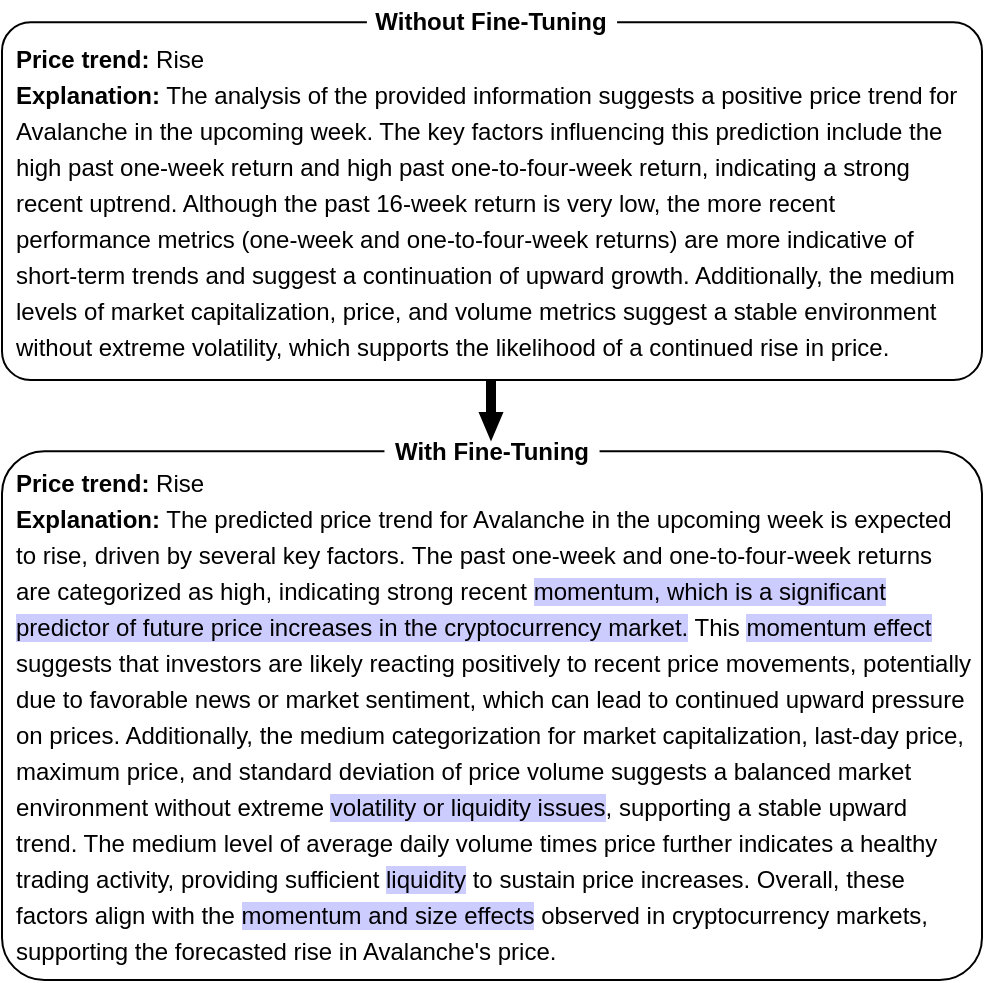 <mxfile version="24.7.17">
  <diagram name="Page-1" id="-c1_lCrLUVeaLovK_KLw">
    <mxGraphModel dx="954" dy="633" grid="1" gridSize="10" guides="1" tooltips="1" connect="1" arrows="1" fold="1" page="1" pageScale="1" pageWidth="3000" pageHeight="3000" math="0" shadow="0">
      <root>
        <mxCell id="0" />
        <mxCell id="1" parent="0" />
        <mxCell id="EgnboBhH1mPVYbVk5sjr-14" value="" style="group;whiteSpace=wrap;html=1;" vertex="1" connectable="0" parent="1">
          <mxGeometry x="260" y="200" width="490" height="190" as="geometry" />
        </mxCell>
        <mxCell id="EgnboBhH1mPVYbVk5sjr-12" value="&lt;p style=&quot;line-height: 150%; margin-right: 5px; margin-left: 5px;&quot;&gt;&lt;b&gt;Price trend:&lt;/b&gt; Rise&lt;br&gt;&lt;b&gt;Explanation:&lt;/b&gt; The analysis of the provided information suggests a positive price trend for Avalanche in the upcoming week. The key factors influencing this prediction include the high past one-week return and high past one-to-four-week return, indicating a strong recent uptrend. Although the past 16-week return is very low, the more recent performance metrics (one-week and one-to-four-week returns) are more indicative of short-term trends and suggest a continuation of upward growth. Additionally, the medium levels of market capitalization, price, and volume metrics suggest a stable environment without extreme volatility, which supports the likelihood of a continued rise in price.&lt;/p&gt;" style="rounded=1;arcSize=8;whiteSpace=wrap;align=left;html=1;" vertex="1" parent="EgnboBhH1mPVYbVk5sjr-14">
          <mxGeometry y="11.176" width="490.0" height="178.824" as="geometry" />
        </mxCell>
        <mxCell id="EgnboBhH1mPVYbVk5sjr-13" value="Without Fine-Tuning" style="text;html=1;align=center;verticalAlign=middle;whiteSpace=wrap;rounded=0;fontStyle=1;fillColor=default;" vertex="1" parent="EgnboBhH1mPVYbVk5sjr-14">
          <mxGeometry x="182.447" width="125.106" height="22.353" as="geometry" />
        </mxCell>
        <mxCell id="EgnboBhH1mPVYbVk5sjr-15" value="" style="group;whiteSpace=wrap;html=1;flipH=1;" vertex="1" connectable="0" parent="1">
          <mxGeometry x="260" y="410" width="490" height="280" as="geometry" />
        </mxCell>
        <mxCell id="EgnboBhH1mPVYbVk5sjr-16" value="&lt;p style=&quot;margin: 0cm 5px; font-family: Calibri, sans-serif; line-height: 150%;&quot; class=&quot;MsoNormal&quot;&gt;&lt;font style=&quot;font-size: 12px;&quot;&gt;&lt;b style=&quot;&quot;&gt;Price trend:&lt;/b&gt; Rise&lt;/font&gt;&lt;/p&gt;&lt;p style=&quot;margin: 0px 5px 0cm; font-family: Calibri, sans-serif; line-height: 150%;&quot; class=&quot;MsoNormal&quot;&gt;&lt;font style=&quot;font-size: 12px;&quot;&gt;&lt;b style=&quot;&quot;&gt;Explanation:&lt;/b&gt; The predicted price trend for Avalanche in the upcoming week is expected to rise, driven by several key factors. The past one-week and one-to-four-week returns are categorized as high, indicating strong recent &lt;span style=&quot;background-color: rgb(204, 204, 255);&quot;&gt;momentum, which is a significant predictor of future price increases in the cryptocurrency market.&lt;/span&gt; This &lt;span style=&quot;background-color: rgb(204, 204, 255);&quot;&gt;momentum effect&lt;/span&gt; suggests that investors are likely reacting positively to recent price movements, potentially due to favorable news or market sentiment, which can lead to continued upward pressure on prices. Additionally, the medium categorization for market capitalization, last-day price, maximum price, and standard deviation of price volume suggests a balanced market environment without extreme &lt;span style=&quot;background-color: rgb(204, 204, 255);&quot;&gt;volatility or liquidity issues&lt;/span&gt;, supporting a stable upward trend. The medium level of average daily volume times price further indicates a healthy trading activity, providing sufficient &lt;span style=&quot;background-color: rgb(204, 204, 255);&quot;&gt;liquidity&lt;/span&gt; to sustain price increases. Overall, these factors align with the &lt;span style=&quot;background-color: rgb(204, 204, 255);&quot;&gt;momentum and size effects&lt;/span&gt; observed in cryptocurrency markets, supporting the forecasted rise in Avalanche&#39;s price.&lt;/font&gt;&lt;/p&gt;" style="rounded=1;arcSize=8;whiteSpace=wrap;align=left;html=1;" vertex="1" parent="EgnboBhH1mPVYbVk5sjr-15">
          <mxGeometry y="15.652" width="490" height="264.348" as="geometry" />
        </mxCell>
        <mxCell id="EgnboBhH1mPVYbVk5sjr-17" value="With Fine-Tuning" style="text;html=1;align=center;verticalAlign=middle;whiteSpace=wrap;rounded=0;fontStyle=1;fillColor=default;" vertex="1" parent="EgnboBhH1mPVYbVk5sjr-15">
          <mxGeometry x="191.23" width="107.55" height="31.29" as="geometry" />
        </mxCell>
        <mxCell id="EgnboBhH1mPVYbVk5sjr-19" value="" style="shape=flexArrow;endArrow=classic;html=1;rounded=0;endWidth=6;endSize=4;width=4;fillColor=#000000;" edge="1" parent="1">
          <mxGeometry width="50" height="50" relative="1" as="geometry">
            <mxPoint x="504.5" y="390" as="sourcePoint" />
            <mxPoint x="504.5" y="420" as="targetPoint" />
          </mxGeometry>
        </mxCell>
      </root>
    </mxGraphModel>
  </diagram>
</mxfile>
